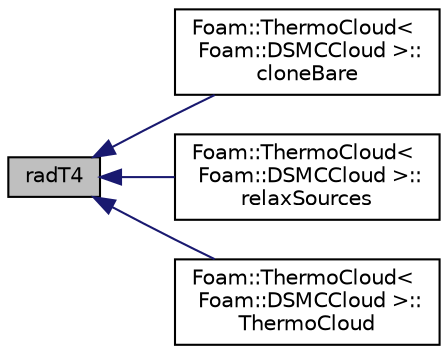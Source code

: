 digraph "radT4"
{
  bgcolor="transparent";
  edge [fontname="Helvetica",fontsize="10",labelfontname="Helvetica",labelfontsize="10"];
  node [fontname="Helvetica",fontsize="10",shape=record];
  rankdir="LR";
  Node51 [label="radT4",height=0.2,width=0.4,color="black", fillcolor="grey75", style="filled", fontcolor="black"];
  Node51 -> Node52 [dir="back",color="midnightblue",fontsize="10",style="solid",fontname="Helvetica"];
  Node52 [label="Foam::ThermoCloud\<\l Foam::DSMCCloud \>::\lcloneBare",height=0.2,width=0.4,color="black",URL="$a24961.html#a519c85b79b984c70934c244a934588ca",tooltip="Construct and return bare clone based on (this) with new name. "];
  Node51 -> Node53 [dir="back",color="midnightblue",fontsize="10",style="solid",fontname="Helvetica"];
  Node53 [label="Foam::ThermoCloud\<\l Foam::DSMCCloud \>::\lrelaxSources",height=0.2,width=0.4,color="black",URL="$a24961.html#a513557e0b75f538dafa50a7dd91aafcf",tooltip="Apply relaxation to (steady state) cloud sources. "];
  Node51 -> Node54 [dir="back",color="midnightblue",fontsize="10",style="solid",fontname="Helvetica"];
  Node54 [label="Foam::ThermoCloud\<\l Foam::DSMCCloud \>::\lThermoCloud",height=0.2,width=0.4,color="black",URL="$a24961.html#a4a52b6fc5badc4bedb4d030488e855de",tooltip="Copy constructor with new name. "];
}
